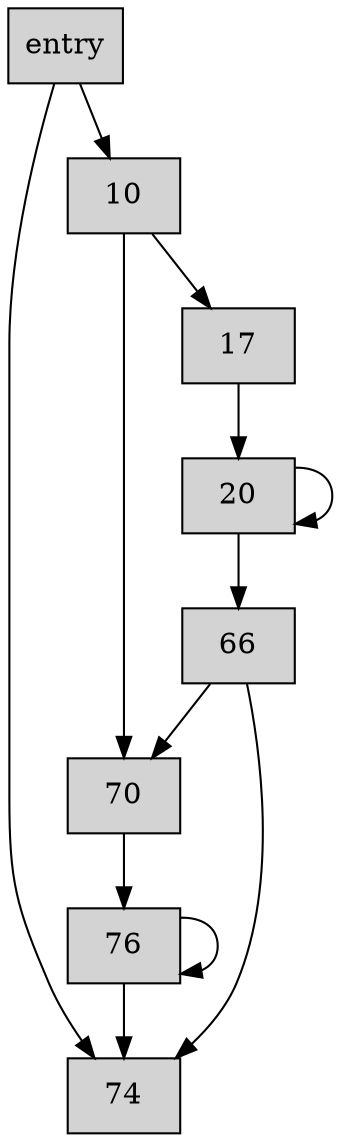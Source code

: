 digraph CFG {
    node[shape=box, style=filled];

    entry -> 74;
    entry -> 10;

    10 -> 70;
    10 -> 17;

    17 -> 20;

    20 -> 20;
    20 -> 66;

    66 -> 74;
    66 -> 70;

    70 -> 76;

    76 -> 76;
    76 -> 74;
}